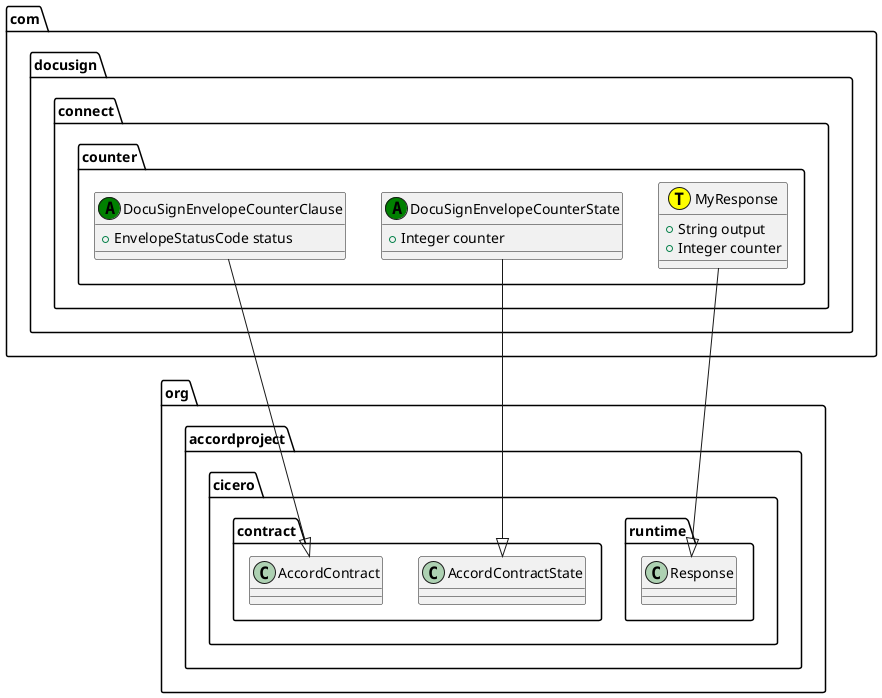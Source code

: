 @startuml
class com.docusign.connect.counter.MyResponse << (T,yellow) >> {
   + String output
   + Integer counter
}
com.docusign.connect.counter.MyResponse --|> org.accordproject.cicero.runtime.Response
class com.docusign.connect.counter.DocuSignEnvelopeCounterState << (A,green) >> {
   + Integer counter
}
com.docusign.connect.counter.DocuSignEnvelopeCounterState --|> org.accordproject.cicero.contract.AccordContractState
class com.docusign.connect.counter.DocuSignEnvelopeCounterClause << (A,green) >> {
   + EnvelopeStatusCode status
}
com.docusign.connect.counter.DocuSignEnvelopeCounterClause --|> org.accordproject.cicero.contract.AccordContract
@enduml
